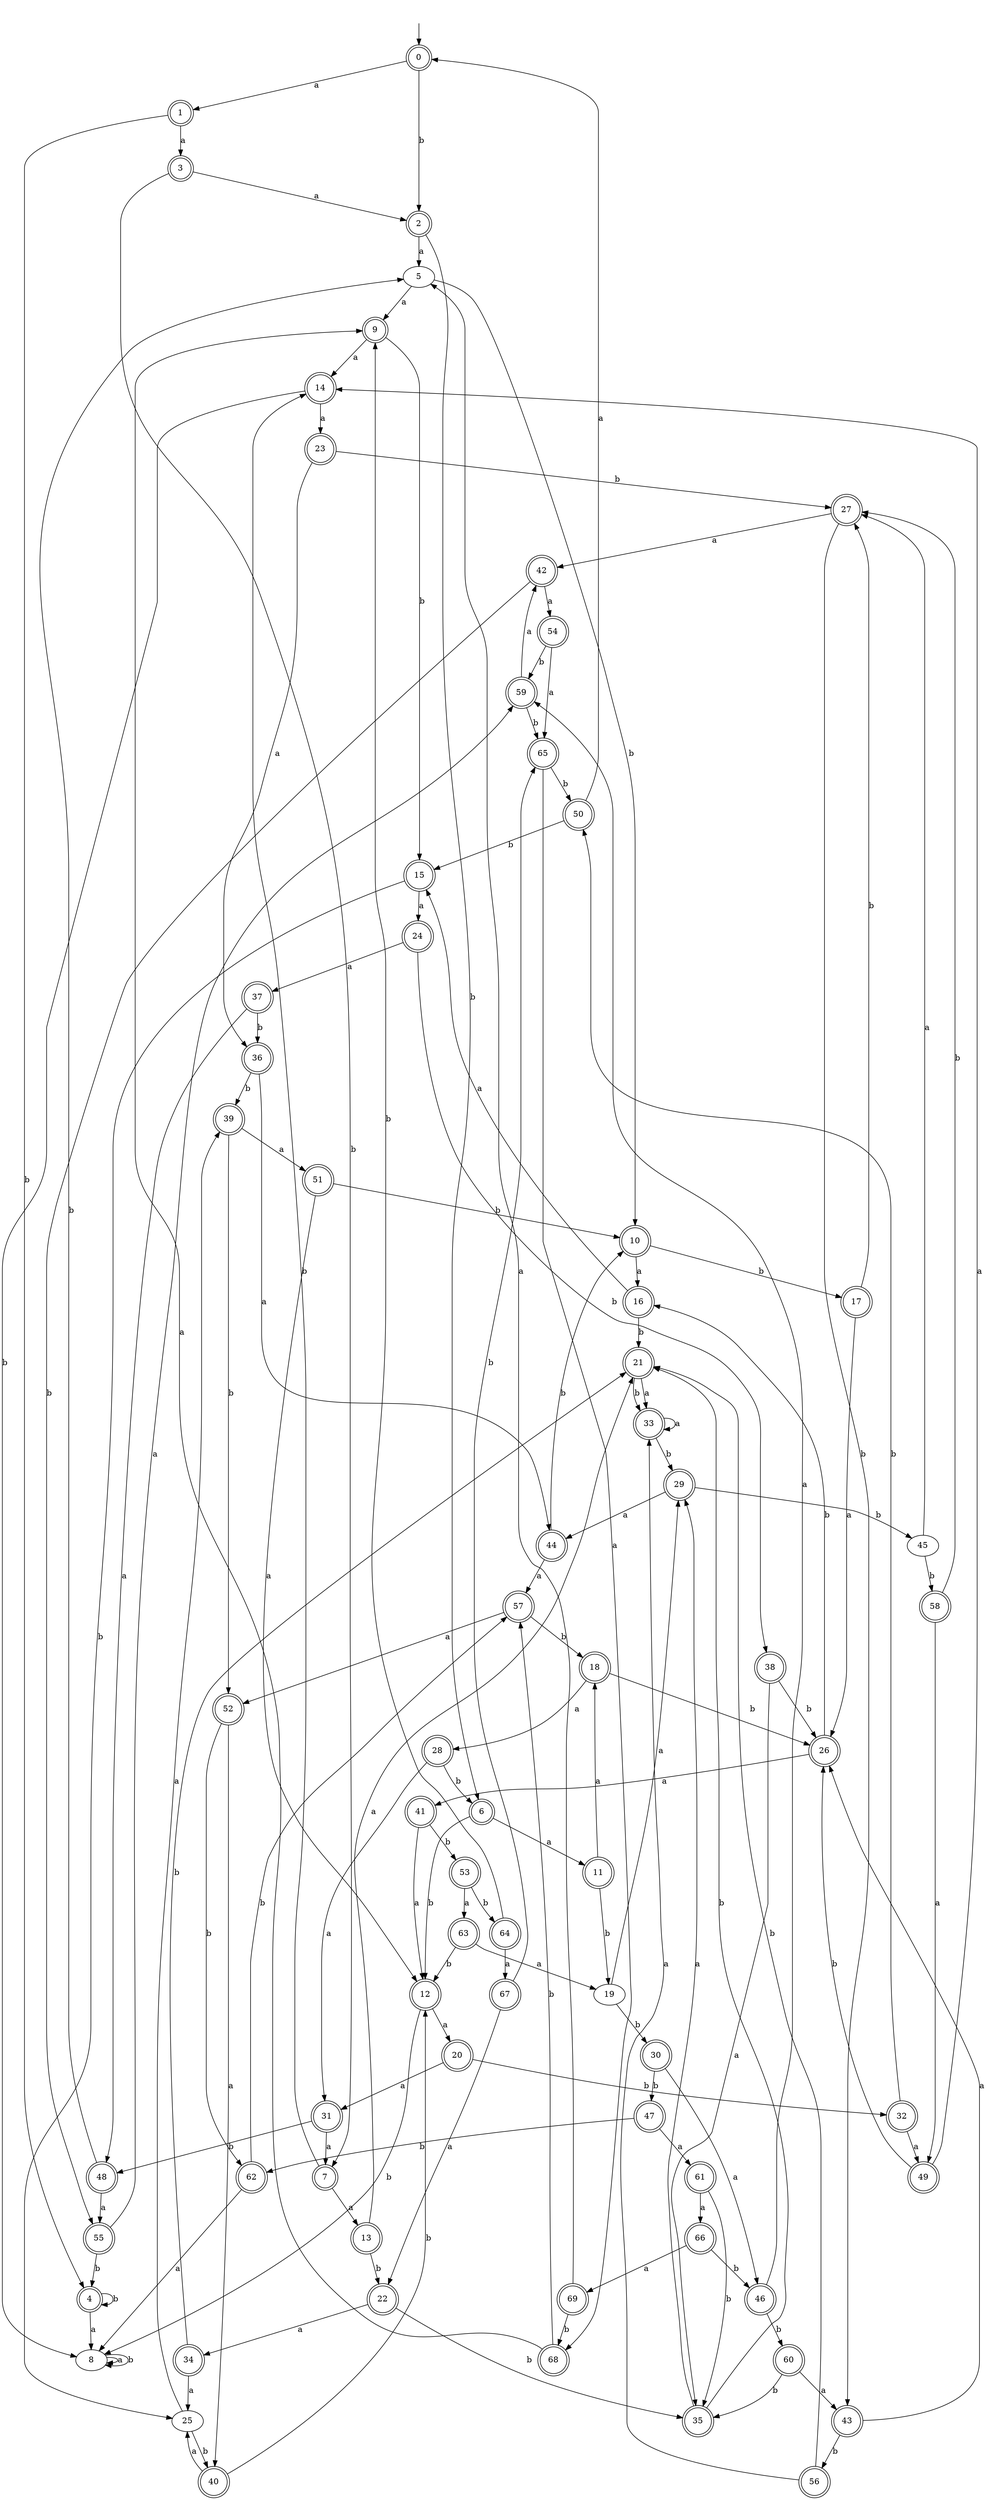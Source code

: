 digraph RandomDFA {
  __start0 [label="", shape=none];
  __start0 -> 0 [label=""];
  0 [shape=circle] [shape=doublecircle]
  0 -> 1 [label="a"]
  0 -> 2 [label="b"]
  1 [shape=doublecircle]
  1 -> 3 [label="a"]
  1 -> 4 [label="b"]
  2 [shape=doublecircle]
  2 -> 5 [label="a"]
  2 -> 6 [label="b"]
  3 [shape=doublecircle]
  3 -> 2 [label="a"]
  3 -> 7 [label="b"]
  4 [shape=doublecircle]
  4 -> 8 [label="a"]
  4 -> 4 [label="b"]
  5
  5 -> 9 [label="a"]
  5 -> 10 [label="b"]
  6 [shape=doublecircle]
  6 -> 11 [label="a"]
  6 -> 12 [label="b"]
  7 [shape=doublecircle]
  7 -> 13 [label="a"]
  7 -> 14 [label="b"]
  8
  8 -> 8 [label="a"]
  8 -> 8 [label="b"]
  9 [shape=doublecircle]
  9 -> 14 [label="a"]
  9 -> 15 [label="b"]
  10 [shape=doublecircle]
  10 -> 16 [label="a"]
  10 -> 17 [label="b"]
  11 [shape=doublecircle]
  11 -> 18 [label="a"]
  11 -> 19 [label="b"]
  12 [shape=doublecircle]
  12 -> 20 [label="a"]
  12 -> 8 [label="b"]
  13 [shape=doublecircle]
  13 -> 21 [label="a"]
  13 -> 22 [label="b"]
  14 [shape=doublecircle]
  14 -> 23 [label="a"]
  14 -> 8 [label="b"]
  15 [shape=doublecircle]
  15 -> 24 [label="a"]
  15 -> 25 [label="b"]
  16 [shape=doublecircle]
  16 -> 15 [label="a"]
  16 -> 21 [label="b"]
  17 [shape=doublecircle]
  17 -> 26 [label="a"]
  17 -> 27 [label="b"]
  18 [shape=doublecircle]
  18 -> 28 [label="a"]
  18 -> 26 [label="b"]
  19
  19 -> 29 [label="a"]
  19 -> 30 [label="b"]
  20 [shape=doublecircle]
  20 -> 31 [label="a"]
  20 -> 32 [label="b"]
  21 [shape=doublecircle]
  21 -> 33 [label="a"]
  21 -> 33 [label="b"]
  22 [shape=doublecircle]
  22 -> 34 [label="a"]
  22 -> 35 [label="b"]
  23 [shape=doublecircle]
  23 -> 36 [label="a"]
  23 -> 27 [label="b"]
  24 [shape=doublecircle]
  24 -> 37 [label="a"]
  24 -> 38 [label="b"]
  25
  25 -> 39 [label="a"]
  25 -> 40 [label="b"]
  26 [shape=doublecircle]
  26 -> 41 [label="a"]
  26 -> 16 [label="b"]
  27 [shape=doublecircle]
  27 -> 42 [label="a"]
  27 -> 43 [label="b"]
  28 [shape=doublecircle]
  28 -> 31 [label="a"]
  28 -> 6 [label="b"]
  29 [shape=doublecircle]
  29 -> 44 [label="a"]
  29 -> 45 [label="b"]
  30 [shape=doublecircle]
  30 -> 46 [label="a"]
  30 -> 47 [label="b"]
  31 [shape=doublecircle]
  31 -> 7 [label="a"]
  31 -> 48 [label="b"]
  32 [shape=doublecircle]
  32 -> 49 [label="a"]
  32 -> 50 [label="b"]
  33 [shape=doublecircle]
  33 -> 33 [label="a"]
  33 -> 29 [label="b"]
  34 [shape=doublecircle]
  34 -> 25 [label="a"]
  34 -> 21 [label="b"]
  35 [shape=doublecircle]
  35 -> 29 [label="a"]
  35 -> 21 [label="b"]
  36 [shape=doublecircle]
  36 -> 44 [label="a"]
  36 -> 39 [label="b"]
  37 [shape=doublecircle]
  37 -> 48 [label="a"]
  37 -> 36 [label="b"]
  38 [shape=doublecircle]
  38 -> 35 [label="a"]
  38 -> 26 [label="b"]
  39 [shape=doublecircle]
  39 -> 51 [label="a"]
  39 -> 52 [label="b"]
  40 [shape=doublecircle]
  40 -> 25 [label="a"]
  40 -> 12 [label="b"]
  41 [shape=doublecircle]
  41 -> 12 [label="a"]
  41 -> 53 [label="b"]
  42 [shape=doublecircle]
  42 -> 54 [label="a"]
  42 -> 55 [label="b"]
  43 [shape=doublecircle]
  43 -> 26 [label="a"]
  43 -> 56 [label="b"]
  44 [shape=doublecircle]
  44 -> 57 [label="a"]
  44 -> 10 [label="b"]
  45
  45 -> 27 [label="a"]
  45 -> 58 [label="b"]
  46 [shape=doublecircle]
  46 -> 59 [label="a"]
  46 -> 60 [label="b"]
  47 [shape=doublecircle]
  47 -> 61 [label="a"]
  47 -> 62 [label="b"]
  48 [shape=doublecircle]
  48 -> 55 [label="a"]
  48 -> 5 [label="b"]
  49 [shape=doublecircle]
  49 -> 14 [label="a"]
  49 -> 26 [label="b"]
  50 [shape=doublecircle]
  50 -> 0 [label="a"]
  50 -> 15 [label="b"]
  51 [shape=doublecircle]
  51 -> 12 [label="a"]
  51 -> 10 [label="b"]
  52 [shape=doublecircle]
  52 -> 40 [label="a"]
  52 -> 62 [label="b"]
  53 [shape=doublecircle]
  53 -> 63 [label="a"]
  53 -> 64 [label="b"]
  54 [shape=doublecircle]
  54 -> 65 [label="a"]
  54 -> 59 [label="b"]
  55 [shape=doublecircle]
  55 -> 59 [label="a"]
  55 -> 4 [label="b"]
  56 [shape=doublecircle]
  56 -> 33 [label="a"]
  56 -> 21 [label="b"]
  57 [shape=doublecircle]
  57 -> 52 [label="a"]
  57 -> 18 [label="b"]
  58 [shape=doublecircle]
  58 -> 49 [label="a"]
  58 -> 27 [label="b"]
  59 [shape=doublecircle]
  59 -> 42 [label="a"]
  59 -> 65 [label="b"]
  60 [shape=doublecircle]
  60 -> 43 [label="a"]
  60 -> 35 [label="b"]
  61 [shape=doublecircle]
  61 -> 66 [label="a"]
  61 -> 35 [label="b"]
  62 [shape=doublecircle]
  62 -> 8 [label="a"]
  62 -> 57 [label="b"]
  63 [shape=doublecircle]
  63 -> 19 [label="a"]
  63 -> 12 [label="b"]
  64 [shape=doublecircle]
  64 -> 67 [label="a"]
  64 -> 9 [label="b"]
  65 [shape=doublecircle]
  65 -> 68 [label="a"]
  65 -> 50 [label="b"]
  66 [shape=doublecircle]
  66 -> 69 [label="a"]
  66 -> 46 [label="b"]
  67 [shape=doublecircle]
  67 -> 22 [label="a"]
  67 -> 65 [label="b"]
  68 [shape=doublecircle]
  68 -> 9 [label="a"]
  68 -> 57 [label="b"]
  69 [shape=doublecircle]
  69 -> 5 [label="a"]
  69 -> 68 [label="b"]
}
